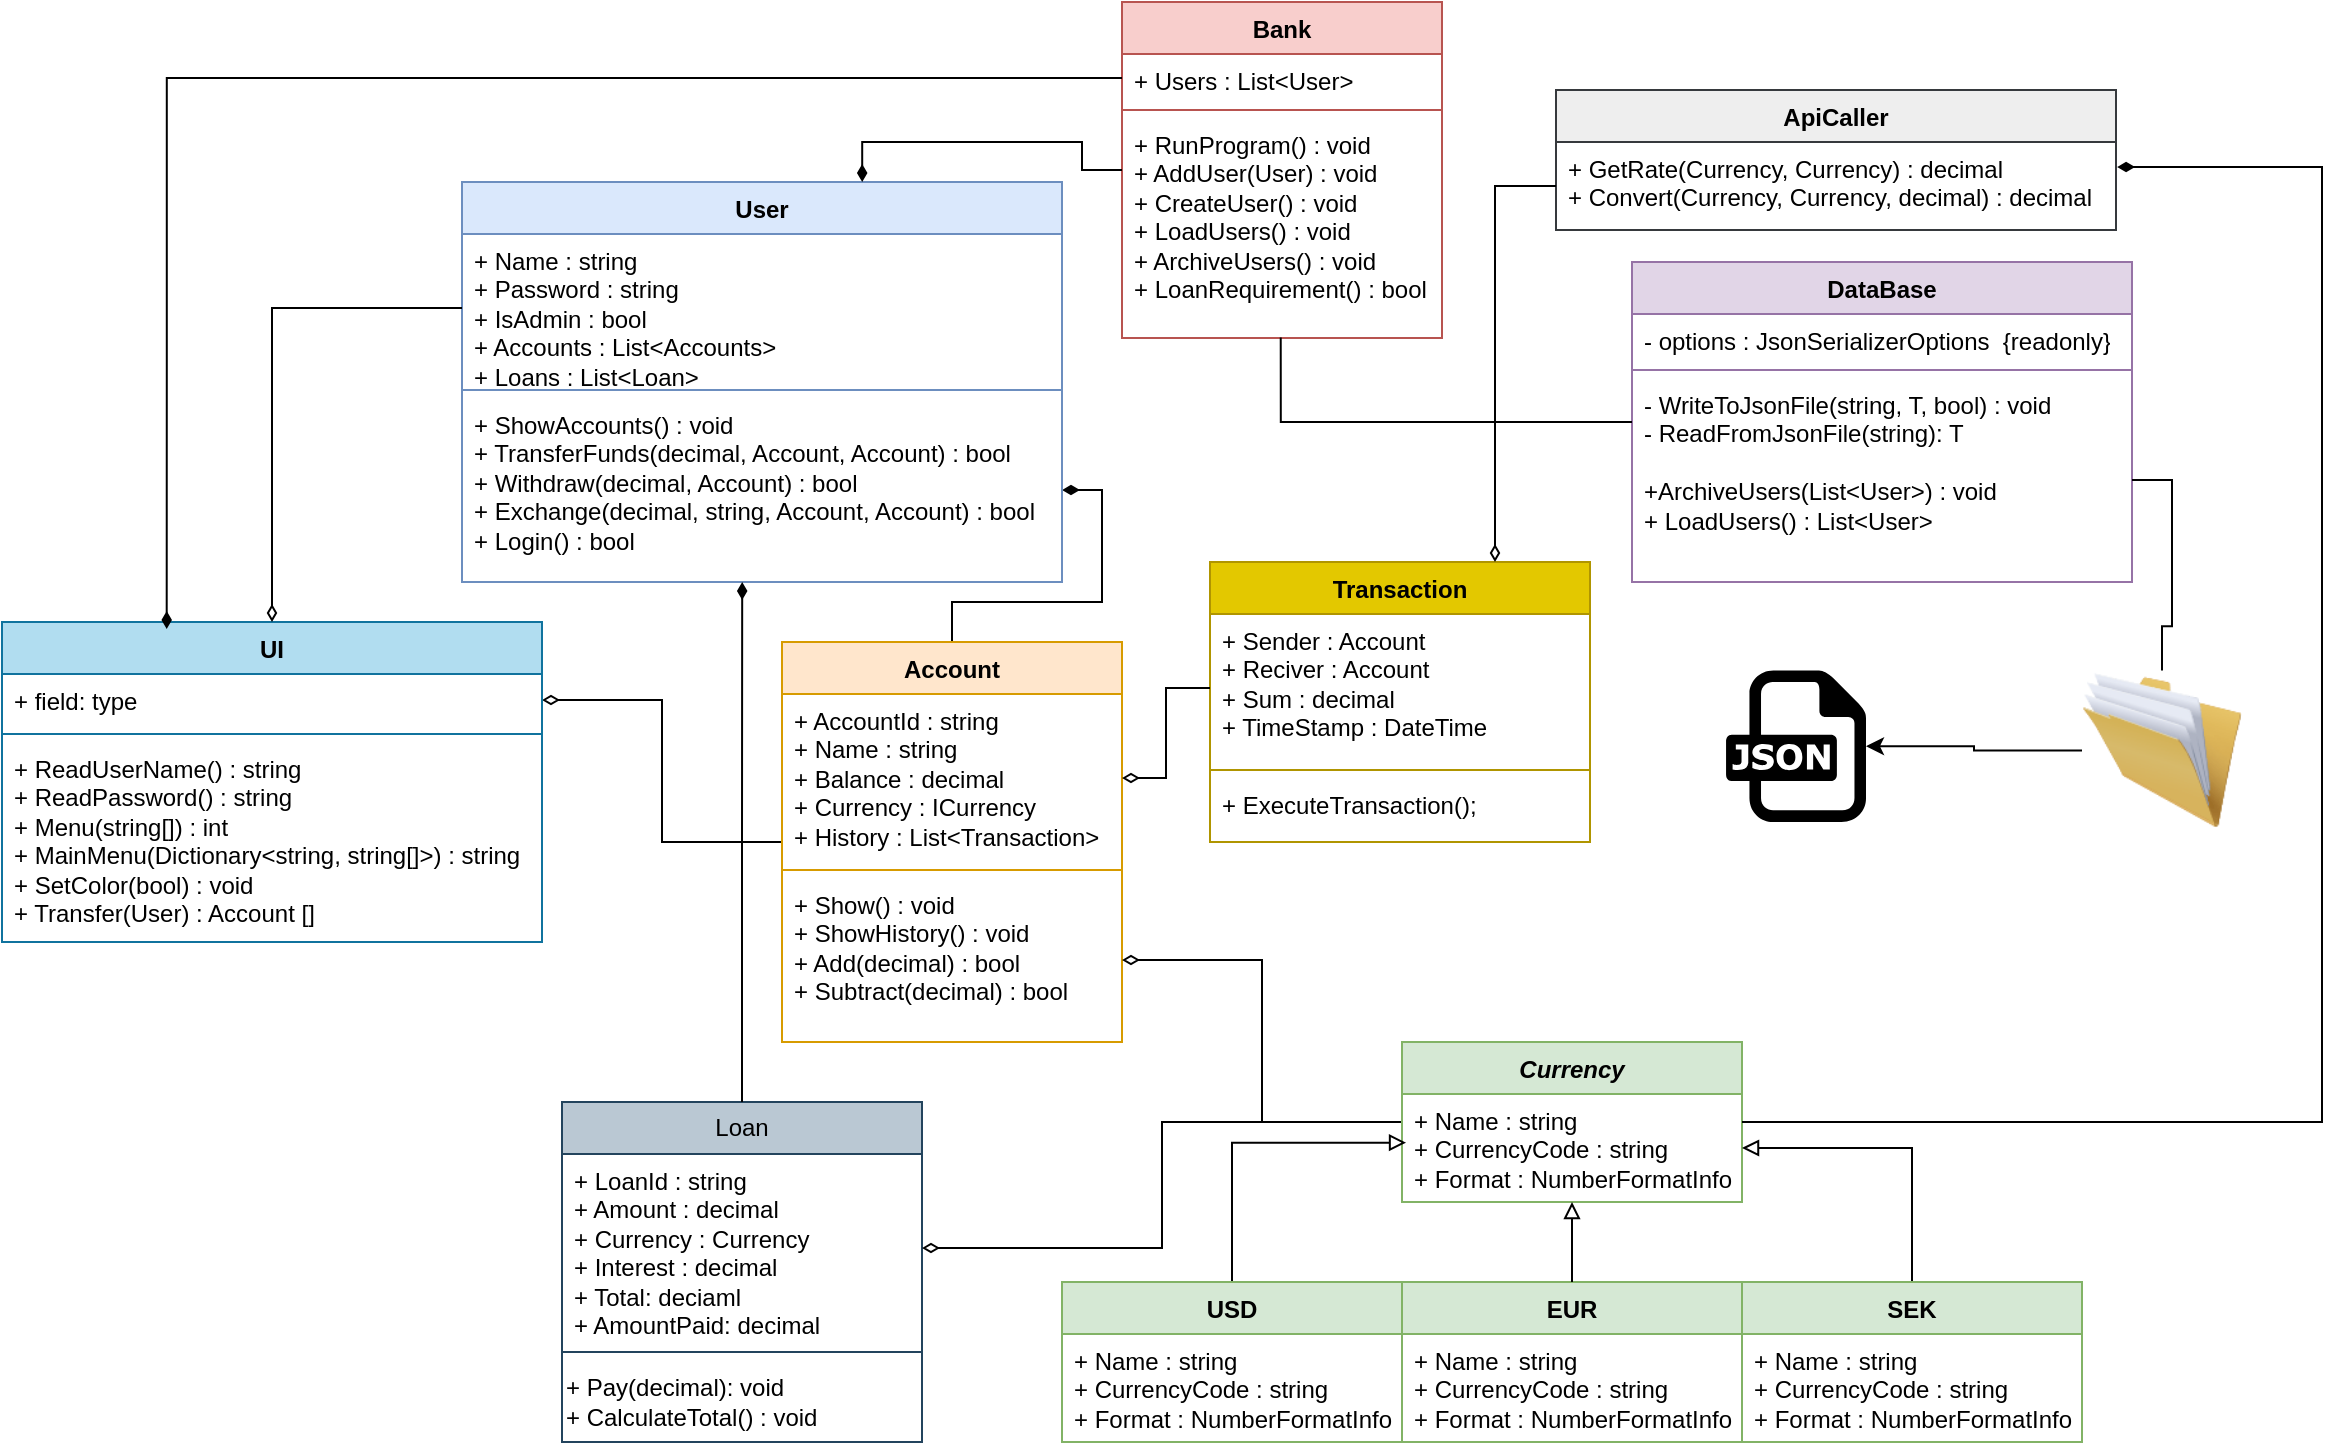 <mxfile version="24.9.1">
  <diagram name="Sida-1" id="LLwRcQUV-iWhKk2GZlTs">
    <mxGraphModel dx="2251" dy="781" grid="1" gridSize="10" guides="1" tooltips="1" connect="1" arrows="1" fold="1" page="1" pageScale="1" pageWidth="827" pageHeight="1169" math="0" shadow="0">
      <root>
        <mxCell id="0" />
        <mxCell id="1" parent="0" />
        <mxCell id="pzw-wz2uEHUIHefaO9zh-11" style="edgeStyle=orthogonalEdgeStyle;rounded=0;orthogonalLoop=1;jettySize=auto;html=1;endArrow=diamondThin;endFill=1;" parent="1" source="-3MfIwJguE4MF49JpUE5-37" target="pzw-wz2uEHUIHefaO9zh-10" edge="1">
          <mxGeometry relative="1" as="geometry" />
        </mxCell>
        <mxCell id="AoLBbodpri9zv-CaXp16-16" style="edgeStyle=orthogonalEdgeStyle;rounded=0;orthogonalLoop=1;jettySize=auto;html=1;endArrow=diamondThin;endFill=0;" parent="1" source="-3MfIwJguE4MF49JpUE5-37" target="pzw-wz2uEHUIHefaO9zh-15" edge="1">
          <mxGeometry relative="1" as="geometry" />
        </mxCell>
        <mxCell id="-3MfIwJguE4MF49JpUE5-37" value="Account" style="swimlane;fontStyle=1;align=center;verticalAlign=top;childLayout=stackLayout;horizontal=1;startSize=26;horizontalStack=0;resizeParent=1;resizeParentMax=0;resizeLast=0;collapsible=1;marginBottom=0;whiteSpace=wrap;html=1;fillColor=#ffe6cc;strokeColor=#d79b00;" parent="1" vertex="1">
          <mxGeometry x="200" y="320" width="170" height="200" as="geometry" />
        </mxCell>
        <mxCell id="-3MfIwJguE4MF49JpUE5-38" value="&lt;div&gt;+ AccountId : string&lt;/div&gt;+ Name : string&lt;div&gt;&lt;span style=&quot;background-color: initial;&quot;&gt;+ Balance : decimal&lt;/span&gt;&lt;div&gt;+ Currency : ICurrency&lt;/div&gt;&lt;div&gt;&lt;span style=&quot;background-color: initial;&quot;&gt;+ History : List&amp;lt;Transaction&amp;gt;&lt;/span&gt;&lt;/div&gt;&lt;/div&gt;" style="text;strokeColor=none;fillColor=none;align=left;verticalAlign=top;spacingLeft=4;spacingRight=4;overflow=hidden;rotatable=0;points=[[0,0.5],[1,0.5]];portConstraint=eastwest;whiteSpace=wrap;html=1;" parent="-3MfIwJguE4MF49JpUE5-37" vertex="1">
          <mxGeometry y="26" width="170" height="84" as="geometry" />
        </mxCell>
        <mxCell id="-3MfIwJguE4MF49JpUE5-39" value="" style="line;strokeWidth=1;fillColor=none;align=left;verticalAlign=middle;spacingTop=-1;spacingLeft=3;spacingRight=3;rotatable=0;labelPosition=right;points=[];portConstraint=eastwest;strokeColor=inherit;" parent="-3MfIwJguE4MF49JpUE5-37" vertex="1">
          <mxGeometry y="110" width="170" height="8" as="geometry" />
        </mxCell>
        <mxCell id="-3MfIwJguE4MF49JpUE5-40" value="+ Show() : void&lt;div&gt;+ ShowHistory() : void&lt;/div&gt;&lt;div&gt;+ Add(decimal) : bool&lt;/div&gt;&lt;div&gt;+ Subtract(decimal) : bool&lt;/div&gt;" style="text;strokeColor=none;fillColor=none;align=left;verticalAlign=top;spacingLeft=4;spacingRight=4;overflow=hidden;rotatable=0;points=[[0,0.5],[1,0.5]];portConstraint=eastwest;whiteSpace=wrap;html=1;" parent="-3MfIwJguE4MF49JpUE5-37" vertex="1">
          <mxGeometry y="118" width="170" height="82" as="geometry" />
        </mxCell>
        <mxCell id="-3MfIwJguE4MF49JpUE5-49" value="Bank" style="swimlane;fontStyle=1;align=center;verticalAlign=top;childLayout=stackLayout;horizontal=1;startSize=26;horizontalStack=0;resizeParent=1;resizeParentMax=0;resizeLast=0;collapsible=1;marginBottom=0;whiteSpace=wrap;html=1;fillColor=#f8cecc;strokeColor=#b85450;" parent="1" vertex="1">
          <mxGeometry x="370" width="160" height="168" as="geometry" />
        </mxCell>
        <mxCell id="-3MfIwJguE4MF49JpUE5-50" value="+ Users : List&amp;lt;User&amp;gt;" style="text;strokeColor=none;fillColor=none;align=left;verticalAlign=top;spacingLeft=4;spacingRight=4;overflow=hidden;rotatable=0;points=[[0,0.5],[1,0.5]];portConstraint=eastwest;whiteSpace=wrap;html=1;" parent="-3MfIwJguE4MF49JpUE5-49" vertex="1">
          <mxGeometry y="26" width="160" height="24" as="geometry" />
        </mxCell>
        <mxCell id="-3MfIwJguE4MF49JpUE5-53" value="" style="line;strokeWidth=1;fillColor=none;align=left;verticalAlign=middle;spacingTop=-1;spacingLeft=3;spacingRight=3;rotatable=0;labelPosition=right;points=[];portConstraint=eastwest;strokeColor=inherit;" parent="-3MfIwJguE4MF49JpUE5-49" vertex="1">
          <mxGeometry y="50" width="160" height="8" as="geometry" />
        </mxCell>
        <mxCell id="-3MfIwJguE4MF49JpUE5-52" value="+ RunProgram() : void&lt;div&gt;+ AddUser(User) : void&lt;/div&gt;&lt;div&gt;+ CreateUser() : void&lt;/div&gt;&lt;div&gt;+ LoadUsers() : void&lt;/div&gt;&lt;div&gt;+ ArchiveUsers() : void&lt;/div&gt;&lt;div&gt;+ LoanRequirement() : bool&lt;/div&gt;" style="text;strokeColor=none;fillColor=none;align=left;verticalAlign=top;spacingLeft=4;spacingRight=4;overflow=hidden;rotatable=0;points=[[0,0.5],[1,0.5]];portConstraint=eastwest;whiteSpace=wrap;html=1;" parent="-3MfIwJguE4MF49JpUE5-49" vertex="1">
          <mxGeometry y="58" width="160" height="110" as="geometry" />
        </mxCell>
        <mxCell id="OuYfMwiPj5RRIvVf8Grc-1" value="DataBase" style="swimlane;fontStyle=1;align=center;verticalAlign=top;childLayout=stackLayout;horizontal=1;startSize=26;horizontalStack=0;resizeParent=1;resizeParentMax=0;resizeLast=0;collapsible=1;marginBottom=0;whiteSpace=wrap;html=1;fillColor=#e1d5e7;strokeColor=#9673a6;" parent="1" vertex="1">
          <mxGeometry x="625" y="130" width="250" height="160" as="geometry" />
        </mxCell>
        <mxCell id="OuYfMwiPj5RRIvVf8Grc-2" value="- options : JsonSerializerOptions&amp;nbsp; {readonly}" style="text;strokeColor=none;fillColor=none;align=left;verticalAlign=top;spacingLeft=4;spacingRight=4;overflow=hidden;rotatable=0;points=[[0,0.5],[1,0.5]];portConstraint=eastwest;whiteSpace=wrap;html=1;" parent="OuYfMwiPj5RRIvVf8Grc-1" vertex="1">
          <mxGeometry y="26" width="250" height="24" as="geometry" />
        </mxCell>
        <mxCell id="OuYfMwiPj5RRIvVf8Grc-3" value="" style="line;strokeWidth=1;fillColor=none;align=left;verticalAlign=middle;spacingTop=-1;spacingLeft=3;spacingRight=3;rotatable=0;labelPosition=right;points=[];portConstraint=eastwest;strokeColor=inherit;" parent="OuYfMwiPj5RRIvVf8Grc-1" vertex="1">
          <mxGeometry y="50" width="250" height="8" as="geometry" />
        </mxCell>
        <mxCell id="OuYfMwiPj5RRIvVf8Grc-4" value="- WriteToJsonFile(string, T, bool) : void&lt;div&gt;- ReadFromJsonFile(string): T&lt;/div&gt;&lt;div&gt;&lt;br&gt;&lt;div&gt;+ArchiveUsers(List&amp;lt;User&amp;gt;) : void&lt;/div&gt;&lt;/div&gt;&lt;div&gt;+ LoadUsers() : List&amp;lt;User&amp;gt;&lt;/div&gt;" style="text;strokeColor=none;fillColor=none;align=left;verticalAlign=top;spacingLeft=4;spacingRight=4;overflow=hidden;rotatable=0;points=[[0,0.5],[1,0.5]];portConstraint=eastwest;whiteSpace=wrap;html=1;" parent="OuYfMwiPj5RRIvVf8Grc-1" vertex="1">
          <mxGeometry y="58" width="250" height="102" as="geometry" />
        </mxCell>
        <mxCell id="pzw-wz2uEHUIHefaO9zh-7" value="User" style="swimlane;fontStyle=1;align=center;verticalAlign=top;childLayout=stackLayout;horizontal=1;startSize=26;horizontalStack=0;resizeParent=1;resizeParentMax=0;resizeLast=0;collapsible=1;marginBottom=0;whiteSpace=wrap;html=1;fillColor=#dae8fc;strokeColor=#6c8ebf;" parent="1" vertex="1">
          <mxGeometry x="40" y="90" width="300" height="200" as="geometry" />
        </mxCell>
        <mxCell id="pzw-wz2uEHUIHefaO9zh-8" value="+ Name : string&lt;div&gt;+ Password : string&lt;/div&gt;&lt;div&gt;+ IsAdmin : bool&lt;/div&gt;&lt;div&gt;+ Accounts : List&amp;lt;Accounts&amp;gt;&lt;/div&gt;&lt;div&gt;&lt;div&gt;&lt;span style=&quot;background-color: initial;&quot;&gt;+ Loans : List&amp;lt;Loan&amp;gt;&lt;/span&gt;&lt;/div&gt;&lt;/div&gt;&lt;div&gt;&lt;span style=&quot;background-color: initial;&quot;&gt;&lt;br&gt;&lt;/span&gt;&lt;/div&gt;" style="text;strokeColor=none;fillColor=none;align=left;verticalAlign=top;spacingLeft=4;spacingRight=4;overflow=hidden;rotatable=0;points=[[0,0.5],[1,0.5]];portConstraint=eastwest;whiteSpace=wrap;html=1;" parent="pzw-wz2uEHUIHefaO9zh-7" vertex="1">
          <mxGeometry y="26" width="300" height="74" as="geometry" />
        </mxCell>
        <mxCell id="pzw-wz2uEHUIHefaO9zh-9" value="" style="line;strokeWidth=1;fillColor=none;align=left;verticalAlign=middle;spacingTop=-1;spacingLeft=3;spacingRight=3;rotatable=0;labelPosition=right;points=[];portConstraint=eastwest;strokeColor=inherit;" parent="pzw-wz2uEHUIHefaO9zh-7" vertex="1">
          <mxGeometry y="100" width="300" height="8" as="geometry" />
        </mxCell>
        <mxCell id="pzw-wz2uEHUIHefaO9zh-10" value="+ ShowAccounts() : void&lt;div&gt;+ TransferFunds(decimal, Account, Account) : bool&lt;/div&gt;&lt;div&gt;+ Withdraw(decimal, Account) : bool&lt;/div&gt;&lt;div&gt;+ Exchange(decimal, string, Account, Account) : bool&lt;/div&gt;&lt;div&gt;+ Login() : bool&amp;nbsp;&lt;/div&gt;" style="text;strokeColor=none;fillColor=none;align=left;verticalAlign=top;spacingLeft=4;spacingRight=4;overflow=hidden;rotatable=0;points=[[0,0.5],[1,0.5]];portConstraint=eastwest;whiteSpace=wrap;html=1;" parent="pzw-wz2uEHUIHefaO9zh-7" vertex="1">
          <mxGeometry y="108" width="300" height="92" as="geometry" />
        </mxCell>
        <mxCell id="pzw-wz2uEHUIHefaO9zh-12" style="edgeStyle=orthogonalEdgeStyle;rounded=0;orthogonalLoop=1;jettySize=auto;html=1;entryX=0.667;entryY=0;entryDx=0;entryDy=0;entryPerimeter=0;endArrow=diamondThin;endFill=1;" parent="1" source="-3MfIwJguE4MF49JpUE5-49" target="pzw-wz2uEHUIHefaO9zh-7" edge="1">
          <mxGeometry relative="1" as="geometry" />
        </mxCell>
        <mxCell id="pzw-wz2uEHUIHefaO9zh-14" value="UI" style="swimlane;fontStyle=1;align=center;verticalAlign=top;childLayout=stackLayout;horizontal=1;startSize=26;horizontalStack=0;resizeParent=1;resizeParentMax=0;resizeLast=0;collapsible=1;marginBottom=0;whiteSpace=wrap;html=1;fillColor=#b1ddf0;strokeColor=#10739e;" parent="1" vertex="1">
          <mxGeometry x="-190" y="310" width="270" height="160" as="geometry" />
        </mxCell>
        <mxCell id="pzw-wz2uEHUIHefaO9zh-15" value="+ field: type" style="text;strokeColor=none;fillColor=none;align=left;verticalAlign=top;spacingLeft=4;spacingRight=4;overflow=hidden;rotatable=0;points=[[0,0.5],[1,0.5]];portConstraint=eastwest;whiteSpace=wrap;html=1;" parent="pzw-wz2uEHUIHefaO9zh-14" vertex="1">
          <mxGeometry y="26" width="270" height="26" as="geometry" />
        </mxCell>
        <mxCell id="pzw-wz2uEHUIHefaO9zh-16" value="" style="line;strokeWidth=1;fillColor=none;align=left;verticalAlign=middle;spacingTop=-1;spacingLeft=3;spacingRight=3;rotatable=0;labelPosition=right;points=[];portConstraint=eastwest;strokeColor=inherit;" parent="pzw-wz2uEHUIHefaO9zh-14" vertex="1">
          <mxGeometry y="52" width="270" height="8" as="geometry" />
        </mxCell>
        <mxCell id="pzw-wz2uEHUIHefaO9zh-17" value="+ ReadUserName() : string&lt;div&gt;+ ReadPassword() : string&lt;/div&gt;&lt;div&gt;+ Menu(string[]) : int&lt;/div&gt;&lt;div&gt;+ MainMenu(Dictionary&amp;lt;string, string[]&amp;gt;) : string&lt;/div&gt;&lt;div&gt;+ SetColor(bool) : void&lt;/div&gt;&lt;div&gt;+ Transfer(User&lt;span style=&quot;background-color: initial;&quot;&gt;) : Account []&lt;/span&gt;&lt;/div&gt;&lt;div&gt;&lt;br&gt;&lt;/div&gt;" style="text;strokeColor=none;fillColor=none;align=left;verticalAlign=top;spacingLeft=4;spacingRight=4;overflow=hidden;rotatable=0;points=[[0,0.5],[1,0.5]];portConstraint=eastwest;whiteSpace=wrap;html=1;" parent="pzw-wz2uEHUIHefaO9zh-14" vertex="1">
          <mxGeometry y="60" width="270" height="100" as="geometry" />
        </mxCell>
        <mxCell id="UMMniM_WDo99d7-dq7OB-11" style="edgeStyle=orthogonalEdgeStyle;rounded=0;orthogonalLoop=1;jettySize=auto;html=1;" parent="1" source="UMMniM_WDo99d7-dq7OB-3" target="UMMniM_WDo99d7-dq7OB-9" edge="1">
          <mxGeometry relative="1" as="geometry" />
        </mxCell>
        <mxCell id="UMMniM_WDo99d7-dq7OB-3" value="" style="image;html=1;image=img/lib/clip_art/general/Full_Folder_128x128.png" parent="1" vertex="1">
          <mxGeometry x="850" y="334.2" width="80" height="80" as="geometry" />
        </mxCell>
        <mxCell id="UMMniM_WDo99d7-dq7OB-4" style="edgeStyle=orthogonalEdgeStyle;rounded=0;orthogonalLoop=1;jettySize=auto;html=1;entryX=0.5;entryY=0;entryDx=0;entryDy=0;endArrow=none;endFill=0;" parent="1" source="OuYfMwiPj5RRIvVf8Grc-4" target="UMMniM_WDo99d7-dq7OB-3" edge="1">
          <mxGeometry relative="1" as="geometry" />
        </mxCell>
        <mxCell id="UMMniM_WDo99d7-dq7OB-9" value="" style="dashed=0;outlineConnect=0;html=1;align=center;labelPosition=center;verticalLabelPosition=bottom;verticalAlign=top;shape=mxgraph.weblogos.json" parent="1" vertex="1">
          <mxGeometry x="672" y="334.2" width="70" height="75.8" as="geometry" />
        </mxCell>
        <mxCell id="AoLBbodpri9zv-CaXp16-2" value="Loan" style="swimlane;fontStyle=0;childLayout=stackLayout;horizontal=1;startSize=26;fillColor=#bac8d3;horizontalStack=0;resizeParent=1;resizeParentMax=0;resizeLast=0;collapsible=1;marginBottom=0;whiteSpace=wrap;html=1;strokeColor=#23445d;" parent="1" vertex="1">
          <mxGeometry x="90" y="550" width="180" height="170" as="geometry" />
        </mxCell>
        <mxCell id="AoLBbodpri9zv-CaXp16-3" value="+ LoanId : string&lt;div&gt;+ Amount : decimal&lt;br&gt;&lt;div&gt;+ Currency : Currency&lt;br&gt;&lt;div&gt;+ Interest : decimal&lt;/div&gt;&lt;div&gt;+ Total: deciaml&lt;/div&gt;&lt;div&gt;+ AmountPaid: decimal&lt;/div&gt;&lt;/div&gt;&lt;/div&gt;&lt;div&gt;&lt;br&gt;&lt;/div&gt;" style="text;strokeColor=none;fillColor=none;align=left;verticalAlign=top;spacingLeft=4;spacingRight=4;overflow=hidden;rotatable=0;points=[[0,0.5],[1,0.5]];portConstraint=eastwest;whiteSpace=wrap;html=1;" parent="AoLBbodpri9zv-CaXp16-2" vertex="1">
          <mxGeometry y="26" width="180" height="94" as="geometry" />
        </mxCell>
        <mxCell id="ERKn1DIxRcRQwM_Xs17e-7" value="" style="line;strokeWidth=1;rotatable=0;dashed=0;labelPosition=right;align=left;verticalAlign=middle;spacingTop=0;spacingLeft=6;points=[];portConstraint=eastwest;fillColor=#bac8d3;strokeColor=#23445d;" parent="AoLBbodpri9zv-CaXp16-2" vertex="1">
          <mxGeometry y="120" width="180" height="10" as="geometry" />
        </mxCell>
        <mxCell id="ERKn1DIxRcRQwM_Xs17e-4" value="+ Pay(decimal): void&lt;div&gt;+ CalculateTotal() : void&lt;/div&gt;" style="text;html=1;align=left;verticalAlign=middle;whiteSpace=wrap;rounded=0;" parent="AoLBbodpri9zv-CaXp16-2" vertex="1">
          <mxGeometry y="130" width="180" height="40" as="geometry" />
        </mxCell>
        <mxCell id="AoLBbodpri9zv-CaXp16-10" value="ApiCaller" style="swimlane;fontStyle=1;align=center;verticalAlign=top;childLayout=stackLayout;horizontal=1;startSize=26;horizontalStack=0;resizeParent=1;resizeParentMax=0;resizeLast=0;collapsible=1;marginBottom=0;whiteSpace=wrap;html=1;fillColor=#eeeeee;strokeColor=#36393d;" parent="1" vertex="1">
          <mxGeometry x="587" y="44" width="280" height="70" as="geometry" />
        </mxCell>
        <mxCell id="AoLBbodpri9zv-CaXp16-13" value="&lt;div&gt;+ GetRate(Currency, Currency) : decimal&lt;/div&gt;&lt;div&gt;+ Convert(&lt;span style=&quot;background-color: initial;&quot;&gt;Currency,&amp;nbsp;&lt;/span&gt;&lt;span style=&quot;background-color: initial;&quot;&gt;Currency, decimal&lt;/span&gt;&lt;span style=&quot;background-color: initial;&quot;&gt;) : decimal&lt;/span&gt;&lt;/div&gt;" style="text;strokeColor=none;fillColor=none;align=left;verticalAlign=top;spacingLeft=4;spacingRight=4;overflow=hidden;rotatable=0;points=[[0,0.5],[1,0.5]];portConstraint=eastwest;whiteSpace=wrap;html=1;" parent="AoLBbodpri9zv-CaXp16-10" vertex="1">
          <mxGeometry y="26" width="280" height="44" as="geometry" />
        </mxCell>
        <mxCell id="AoLBbodpri9zv-CaXp16-15" style="edgeStyle=orthogonalEdgeStyle;rounded=0;orthogonalLoop=1;jettySize=auto;html=1;entryX=0.5;entryY=0;entryDx=0;entryDy=0;endArrow=diamondThin;endFill=0;" parent="1" source="pzw-wz2uEHUIHefaO9zh-8" target="pzw-wz2uEHUIHefaO9zh-14" edge="1">
          <mxGeometry relative="1" as="geometry" />
        </mxCell>
        <mxCell id="AoLBbodpri9zv-CaXp16-18" style="edgeStyle=orthogonalEdgeStyle;rounded=0;orthogonalLoop=1;jettySize=auto;html=1;entryX=0.496;entryY=0.998;entryDx=0;entryDy=0;entryPerimeter=0;endArrow=none;endFill=0;" parent="1" source="OuYfMwiPj5RRIvVf8Grc-1" target="-3MfIwJguE4MF49JpUE5-52" edge="1">
          <mxGeometry relative="1" as="geometry" />
        </mxCell>
        <mxCell id="CRlg4w2pdIGQZEJ0_wfm-24" style="edgeStyle=orthogonalEdgeStyle;rounded=0;orthogonalLoop=1;jettySize=auto;html=1;endArrow=diamondThin;endFill=0;" parent="1" source="CRlg4w2pdIGQZEJ0_wfm-1" target="-3MfIwJguE4MF49JpUE5-40" edge="1">
          <mxGeometry relative="1" as="geometry" />
        </mxCell>
        <mxCell id="CRlg4w2pdIGQZEJ0_wfm-25" style="edgeStyle=orthogonalEdgeStyle;rounded=0;orthogonalLoop=1;jettySize=auto;html=1;entryX=1;entryY=0.5;entryDx=0;entryDy=0;endArrow=diamondThin;endFill=0;" parent="1" source="CRlg4w2pdIGQZEJ0_wfm-1" target="AoLBbodpri9zv-CaXp16-3" edge="1">
          <mxGeometry relative="1" as="geometry" />
        </mxCell>
        <mxCell id="CRlg4w2pdIGQZEJ0_wfm-1" value="&lt;i&gt;Currency&lt;/i&gt;" style="swimlane;fontStyle=1;align=center;verticalAlign=top;childLayout=stackLayout;horizontal=1;startSize=26;horizontalStack=0;resizeParent=1;resizeParentMax=0;resizeLast=0;collapsible=1;marginBottom=0;whiteSpace=wrap;html=1;fillColor=#d5e8d4;strokeColor=#82b366;" parent="1" vertex="1">
          <mxGeometry x="510" y="520" width="170" height="80" as="geometry" />
        </mxCell>
        <mxCell id="CRlg4w2pdIGQZEJ0_wfm-2" value="+ Name : string&lt;div&gt;+ CurrencyCode : string&lt;/div&gt;&lt;div&gt;+ Format : NumberFormatInfo&lt;/div&gt;" style="text;strokeColor=none;fillColor=none;align=left;verticalAlign=top;spacingLeft=4;spacingRight=4;overflow=hidden;rotatable=0;points=[[0,0.5],[1,0.5]];portConstraint=eastwest;whiteSpace=wrap;html=1;" parent="CRlg4w2pdIGQZEJ0_wfm-1" vertex="1">
          <mxGeometry y="26" width="170" height="54" as="geometry" />
        </mxCell>
        <mxCell id="CRlg4w2pdIGQZEJ0_wfm-5" style="edgeStyle=orthogonalEdgeStyle;rounded=0;orthogonalLoop=1;jettySize=auto;html=1;entryX=0.012;entryY=0.451;entryDx=0;entryDy=0;entryPerimeter=0;endArrow=block;endFill=0;" parent="1" source="CRlg4w2pdIGQZEJ0_wfm-6" target="CRlg4w2pdIGQZEJ0_wfm-2" edge="1">
          <mxGeometry relative="1" as="geometry">
            <mxPoint x="510" y="591.0" as="targetPoint" />
          </mxGeometry>
        </mxCell>
        <mxCell id="CRlg4w2pdIGQZEJ0_wfm-6" value="USD" style="swimlane;fontStyle=1;align=center;verticalAlign=top;childLayout=stackLayout;horizontal=1;startSize=26;horizontalStack=0;resizeParent=1;resizeParentMax=0;resizeLast=0;collapsible=1;marginBottom=0;whiteSpace=wrap;html=1;fillColor=#d5e8d4;strokeColor=#82b366;" parent="1" vertex="1">
          <mxGeometry x="340" y="640" width="170" height="80" as="geometry" />
        </mxCell>
        <mxCell id="CRlg4w2pdIGQZEJ0_wfm-7" value="+ Name : string&lt;div&gt;+ CurrencyCode : string&lt;/div&gt;&lt;div&gt;+ Format : NumberFormatInfo&lt;/div&gt;" style="text;strokeColor=none;fillColor=none;align=left;verticalAlign=top;spacingLeft=4;spacingRight=4;overflow=hidden;rotatable=0;points=[[0,0.5],[1,0.5]];portConstraint=eastwest;whiteSpace=wrap;html=1;" parent="CRlg4w2pdIGQZEJ0_wfm-6" vertex="1">
          <mxGeometry y="26" width="170" height="54" as="geometry" />
        </mxCell>
        <mxCell id="CRlg4w2pdIGQZEJ0_wfm-10" value="EUR" style="swimlane;fontStyle=1;align=center;verticalAlign=top;childLayout=stackLayout;horizontal=1;startSize=26;horizontalStack=0;resizeParent=1;resizeParentMax=0;resizeLast=0;collapsible=1;marginBottom=0;whiteSpace=wrap;html=1;fillColor=#d5e8d4;strokeColor=#82b366;" parent="1" vertex="1">
          <mxGeometry x="510" y="640" width="170" height="80" as="geometry" />
        </mxCell>
        <mxCell id="CRlg4w2pdIGQZEJ0_wfm-11" value="+ Name : string&lt;div&gt;+ CurrencyCode : string&lt;/div&gt;&lt;div&gt;+ Format : NumberFormatInfo&lt;/div&gt;" style="text;strokeColor=none;fillColor=none;align=left;verticalAlign=top;spacingLeft=4;spacingRight=4;overflow=hidden;rotatable=0;points=[[0,0.5],[1,0.5]];portConstraint=eastwest;whiteSpace=wrap;html=1;" parent="CRlg4w2pdIGQZEJ0_wfm-10" vertex="1">
          <mxGeometry y="26" width="170" height="54" as="geometry" />
        </mxCell>
        <mxCell id="CRlg4w2pdIGQZEJ0_wfm-14" style="edgeStyle=orthogonalEdgeStyle;rounded=0;orthogonalLoop=1;jettySize=auto;html=1;endArrow=block;endFill=0;" parent="1" source="CRlg4w2pdIGQZEJ0_wfm-15" target="CRlg4w2pdIGQZEJ0_wfm-2" edge="1">
          <mxGeometry relative="1" as="geometry">
            <mxPoint x="670" y="591.0" as="targetPoint" />
          </mxGeometry>
        </mxCell>
        <mxCell id="CRlg4w2pdIGQZEJ0_wfm-15" value="SEK" style="swimlane;fontStyle=1;align=center;verticalAlign=top;childLayout=stackLayout;horizontal=1;startSize=26;horizontalStack=0;resizeParent=1;resizeParentMax=0;resizeLast=0;collapsible=1;marginBottom=0;whiteSpace=wrap;html=1;fillColor=#d5e8d4;strokeColor=#82b366;" parent="1" vertex="1">
          <mxGeometry x="680" y="640" width="170" height="80" as="geometry" />
        </mxCell>
        <mxCell id="CRlg4w2pdIGQZEJ0_wfm-16" value="+ Name : string&lt;div&gt;+ CurrencyCode : string&lt;/div&gt;&lt;div&gt;+ Format : NumberFormatInfo&lt;/div&gt;" style="text;strokeColor=none;fillColor=none;align=left;verticalAlign=top;spacingLeft=4;spacingRight=4;overflow=hidden;rotatable=0;points=[[0,0.5],[1,0.5]];portConstraint=eastwest;whiteSpace=wrap;html=1;" parent="CRlg4w2pdIGQZEJ0_wfm-15" vertex="1">
          <mxGeometry y="26" width="170" height="54" as="geometry" />
        </mxCell>
        <mxCell id="CRlg4w2pdIGQZEJ0_wfm-19" style="edgeStyle=orthogonalEdgeStyle;rounded=0;orthogonalLoop=1;jettySize=auto;html=1;entryX=0.5;entryY=1;entryDx=0;entryDy=0;entryPerimeter=0;endArrow=block;endFill=0;" parent="1" source="CRlg4w2pdIGQZEJ0_wfm-10" target="CRlg4w2pdIGQZEJ0_wfm-2" edge="1">
          <mxGeometry relative="1" as="geometry">
            <Array as="points" />
            <mxPoint x="590.034" y="604.0" as="targetPoint" />
          </mxGeometry>
        </mxCell>
        <mxCell id="CRlg4w2pdIGQZEJ0_wfm-26" style="edgeStyle=orthogonalEdgeStyle;rounded=0;orthogonalLoop=1;jettySize=auto;html=1;entryX=0.305;entryY=0.022;entryDx=0;entryDy=0;entryPerimeter=0;endArrow=diamondThin;endFill=1;" parent="1" source="-3MfIwJguE4MF49JpUE5-50" target="pzw-wz2uEHUIHefaO9zh-14" edge="1">
          <mxGeometry relative="1" as="geometry" />
        </mxCell>
        <mxCell id="hJeER8jdAgpAcH2aoTjL-1" value="Transaction" style="swimlane;fontStyle=1;align=center;verticalAlign=top;childLayout=stackLayout;horizontal=1;startSize=26;horizontalStack=0;resizeParent=1;resizeParentMax=0;resizeLast=0;collapsible=1;marginBottom=0;whiteSpace=wrap;html=1;fillColor=#e3c800;strokeColor=#B09500;fontColor=#000000;" vertex="1" parent="1">
          <mxGeometry x="414" y="280" width="190" height="140" as="geometry" />
        </mxCell>
        <mxCell id="hJeER8jdAgpAcH2aoTjL-2" value="+ Sender : Account&lt;div&gt;+ Reciver : Account&lt;/div&gt;&lt;div&gt;+ Sum : decimal&lt;/div&gt;&lt;div&gt;+ TimeStamp : DateTime&lt;/div&gt;" style="text;strokeColor=none;fillColor=none;align=left;verticalAlign=top;spacingLeft=4;spacingRight=4;overflow=hidden;rotatable=0;points=[[0,0.5],[1,0.5]];portConstraint=eastwest;whiteSpace=wrap;html=1;" vertex="1" parent="hJeER8jdAgpAcH2aoTjL-1">
          <mxGeometry y="26" width="190" height="74" as="geometry" />
        </mxCell>
        <mxCell id="hJeER8jdAgpAcH2aoTjL-3" value="" style="line;strokeWidth=1;fillColor=none;align=left;verticalAlign=middle;spacingTop=-1;spacingLeft=3;spacingRight=3;rotatable=0;labelPosition=right;points=[];portConstraint=eastwest;strokeColor=inherit;" vertex="1" parent="hJeER8jdAgpAcH2aoTjL-1">
          <mxGeometry y="100" width="190" height="8" as="geometry" />
        </mxCell>
        <mxCell id="hJeER8jdAgpAcH2aoTjL-4" value="+ ExecuteTransaction();" style="text;strokeColor=none;fillColor=none;align=left;verticalAlign=top;spacingLeft=4;spacingRight=4;overflow=hidden;rotatable=0;points=[[0,0.5],[1,0.5]];portConstraint=eastwest;whiteSpace=wrap;html=1;" vertex="1" parent="hJeER8jdAgpAcH2aoTjL-1">
          <mxGeometry y="108" width="190" height="32" as="geometry" />
        </mxCell>
        <mxCell id="hJeER8jdAgpAcH2aoTjL-5" style="edgeStyle=orthogonalEdgeStyle;rounded=0;orthogonalLoop=1;jettySize=auto;html=1;entryX=0.75;entryY=0;entryDx=0;entryDy=0;endArrow=diamondThin;endFill=0;" edge="1" parent="1" source="AoLBbodpri9zv-CaXp16-13" target="hJeER8jdAgpAcH2aoTjL-1">
          <mxGeometry relative="1" as="geometry" />
        </mxCell>
        <mxCell id="hJeER8jdAgpAcH2aoTjL-11" style="edgeStyle=orthogonalEdgeStyle;rounded=0;orthogonalLoop=1;jettySize=auto;html=1;endArrow=diamondThin;endFill=0;" edge="1" parent="1" source="hJeER8jdAgpAcH2aoTjL-2" target="-3MfIwJguE4MF49JpUE5-38">
          <mxGeometry relative="1" as="geometry" />
        </mxCell>
        <mxCell id="hJeER8jdAgpAcH2aoTjL-12" style="edgeStyle=orthogonalEdgeStyle;rounded=0;orthogonalLoop=1;jettySize=auto;html=1;entryX=0.467;entryY=1;entryDx=0;entryDy=0;entryPerimeter=0;endArrow=diamondThin;endFill=1;" edge="1" parent="1" source="AoLBbodpri9zv-CaXp16-2" target="pzw-wz2uEHUIHefaO9zh-10">
          <mxGeometry relative="1" as="geometry" />
        </mxCell>
        <mxCell id="hJeER8jdAgpAcH2aoTjL-13" style="edgeStyle=orthogonalEdgeStyle;rounded=0;orthogonalLoop=1;jettySize=auto;html=1;entryX=1.002;entryY=0.284;entryDx=0;entryDy=0;entryPerimeter=0;endArrow=diamondThin;endFill=1;" edge="1" parent="1" source="CRlg4w2pdIGQZEJ0_wfm-1" target="AoLBbodpri9zv-CaXp16-13">
          <mxGeometry relative="1" as="geometry">
            <Array as="points">
              <mxPoint x="970" y="560" />
              <mxPoint x="970" y="83" />
            </Array>
          </mxGeometry>
        </mxCell>
      </root>
    </mxGraphModel>
  </diagram>
</mxfile>
